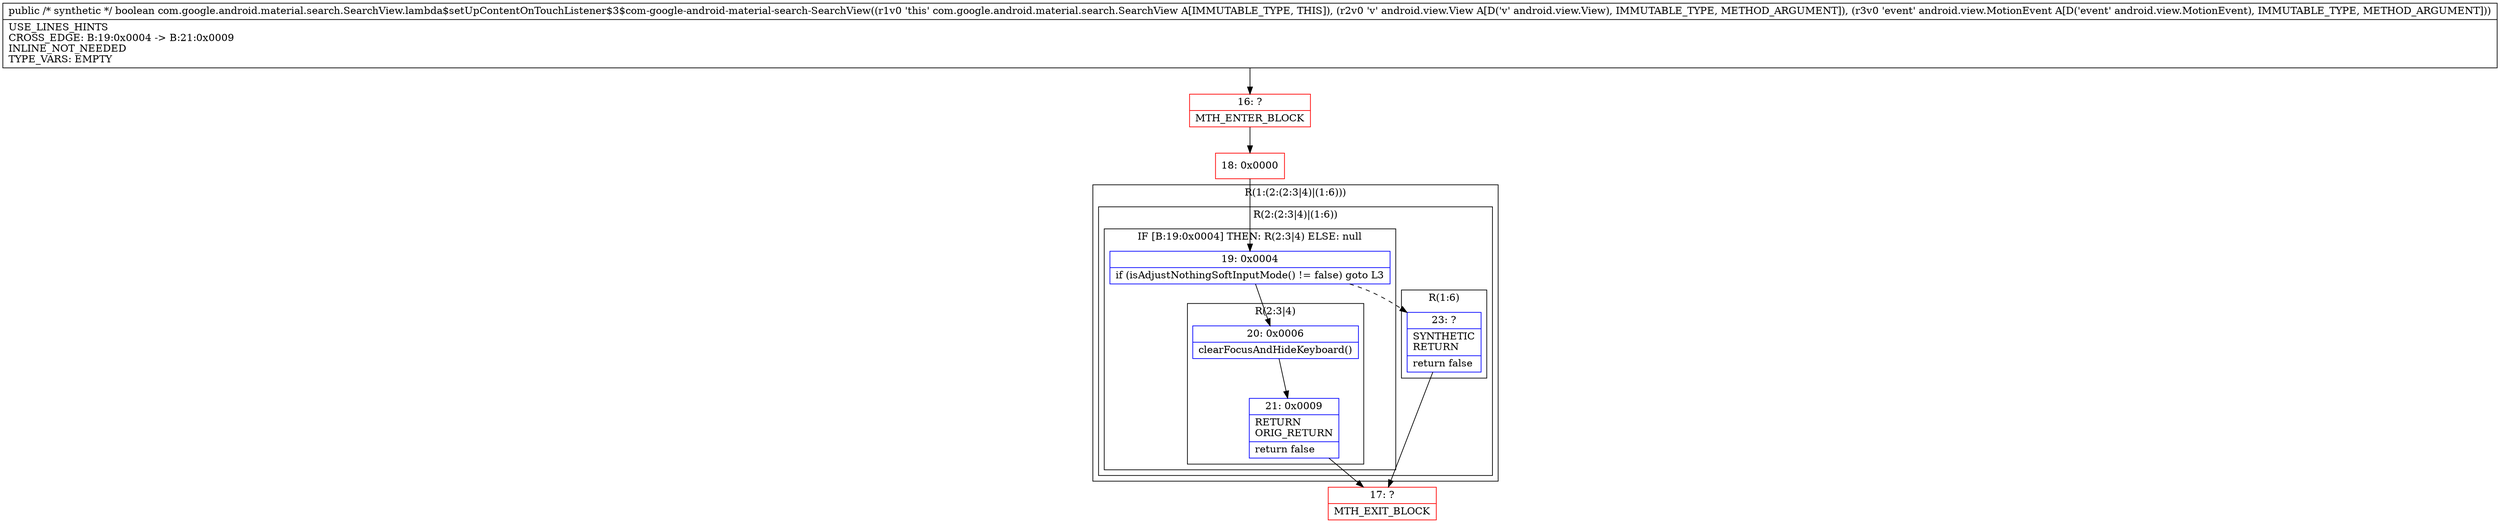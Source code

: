 digraph "CFG forcom.google.android.material.search.SearchView.lambda$setUpContentOnTouchListener$3$com\-google\-android\-material\-search\-SearchView(Landroid\/view\/View;Landroid\/view\/MotionEvent;)Z" {
subgraph cluster_Region_816002060 {
label = "R(1:(2:(2:3|4)|(1:6)))";
node [shape=record,color=blue];
subgraph cluster_Region_1647437817 {
label = "R(2:(2:3|4)|(1:6))";
node [shape=record,color=blue];
subgraph cluster_IfRegion_211805700 {
label = "IF [B:19:0x0004] THEN: R(2:3|4) ELSE: null";
node [shape=record,color=blue];
Node_19 [shape=record,label="{19\:\ 0x0004|if (isAdjustNothingSoftInputMode() != false) goto L3\l}"];
subgraph cluster_Region_1482409325 {
label = "R(2:3|4)";
node [shape=record,color=blue];
Node_20 [shape=record,label="{20\:\ 0x0006|clearFocusAndHideKeyboard()\l}"];
Node_21 [shape=record,label="{21\:\ 0x0009|RETURN\lORIG_RETURN\l|return false\l}"];
}
}
subgraph cluster_Region_1911654718 {
label = "R(1:6)";
node [shape=record,color=blue];
Node_23 [shape=record,label="{23\:\ ?|SYNTHETIC\lRETURN\l|return false\l}"];
}
}
}
Node_16 [shape=record,color=red,label="{16\:\ ?|MTH_ENTER_BLOCK\l}"];
Node_18 [shape=record,color=red,label="{18\:\ 0x0000}"];
Node_17 [shape=record,color=red,label="{17\:\ ?|MTH_EXIT_BLOCK\l}"];
MethodNode[shape=record,label="{public \/* synthetic *\/ boolean com.google.android.material.search.SearchView.lambda$setUpContentOnTouchListener$3$com\-google\-android\-material\-search\-SearchView((r1v0 'this' com.google.android.material.search.SearchView A[IMMUTABLE_TYPE, THIS]), (r2v0 'v' android.view.View A[D('v' android.view.View), IMMUTABLE_TYPE, METHOD_ARGUMENT]), (r3v0 'event' android.view.MotionEvent A[D('event' android.view.MotionEvent), IMMUTABLE_TYPE, METHOD_ARGUMENT]))  | USE_LINES_HINTS\lCROSS_EDGE: B:19:0x0004 \-\> B:21:0x0009\lINLINE_NOT_NEEDED\lTYPE_VARS: EMPTY\l}"];
MethodNode -> Node_16;Node_19 -> Node_20;
Node_19 -> Node_23[style=dashed];
Node_20 -> Node_21;
Node_21 -> Node_17;
Node_23 -> Node_17;
Node_16 -> Node_18;
Node_18 -> Node_19;
}

